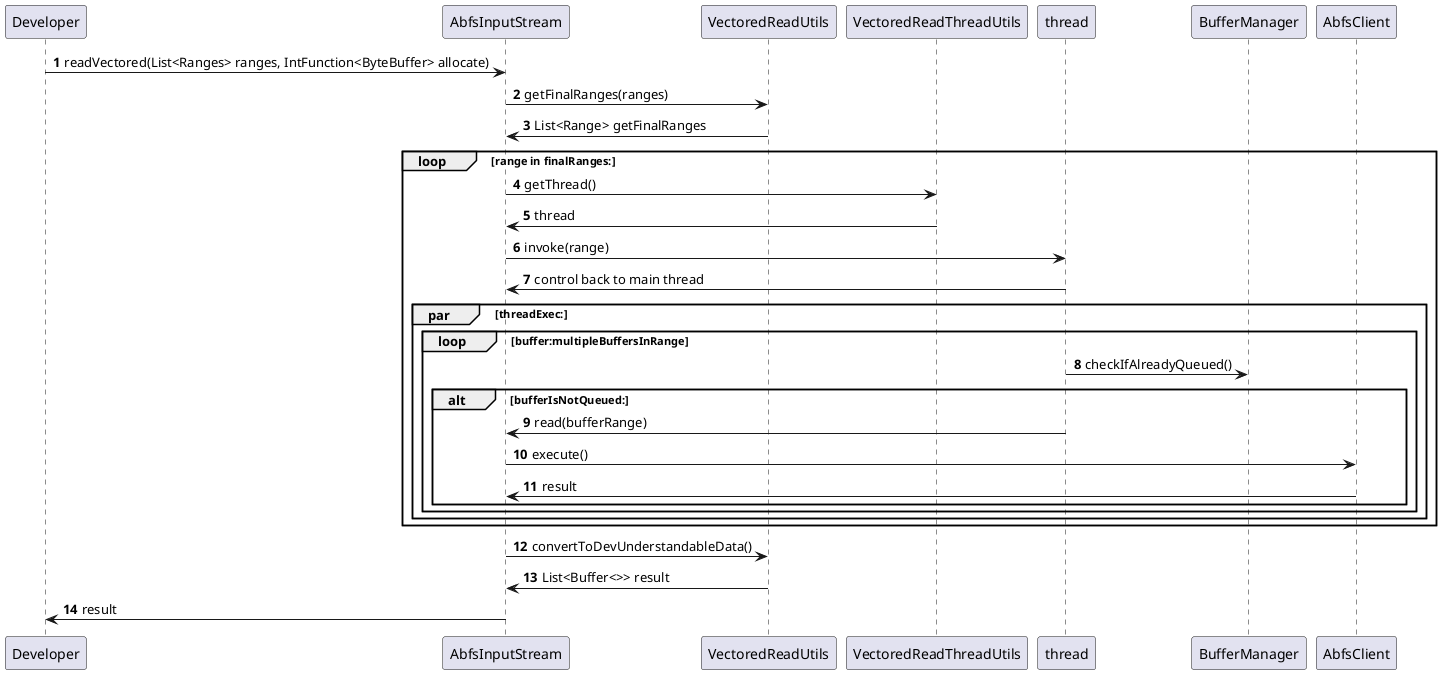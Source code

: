 @startuml
'https://plantuml.com/sequence-diagram

autonumber
Developer -> AbfsInputStream: readVectored(List<Ranges> ranges, IntFunction<ByteBuffer> allocate)
AbfsInputStream -> VectoredReadUtils: getFinalRanges(ranges)
VectoredReadUtils -> AbfsInputStream : List<Range> getFinalRanges
loop range in finalRanges:
AbfsInputStream -> VectoredReadThreadUtils : getThread()
VectoredReadThreadUtils -> AbfsInputStream : thread
AbfsInputStream -> thread : invoke(range)
thread -> AbfsInputStream : control back to main thread
par threadExec:
loop buffer:multipleBuffersInRange
thread -> BufferManager : checkIfAlreadyQueued()
alt bufferIsNotQueued:
thread -> AbfsInputStream : read(bufferRange)
AbfsInputStream -> AbfsClient : execute()
AbfsClient -> AbfsInputStream : result
end
end
end
end
AbfsInputStream -> VectoredReadUtils : convertToDevUnderstandableData()
VectoredReadUtils -> AbfsInputStream : List<Buffer<>> result
AbfsInputStream -> Developer : result

@enduml